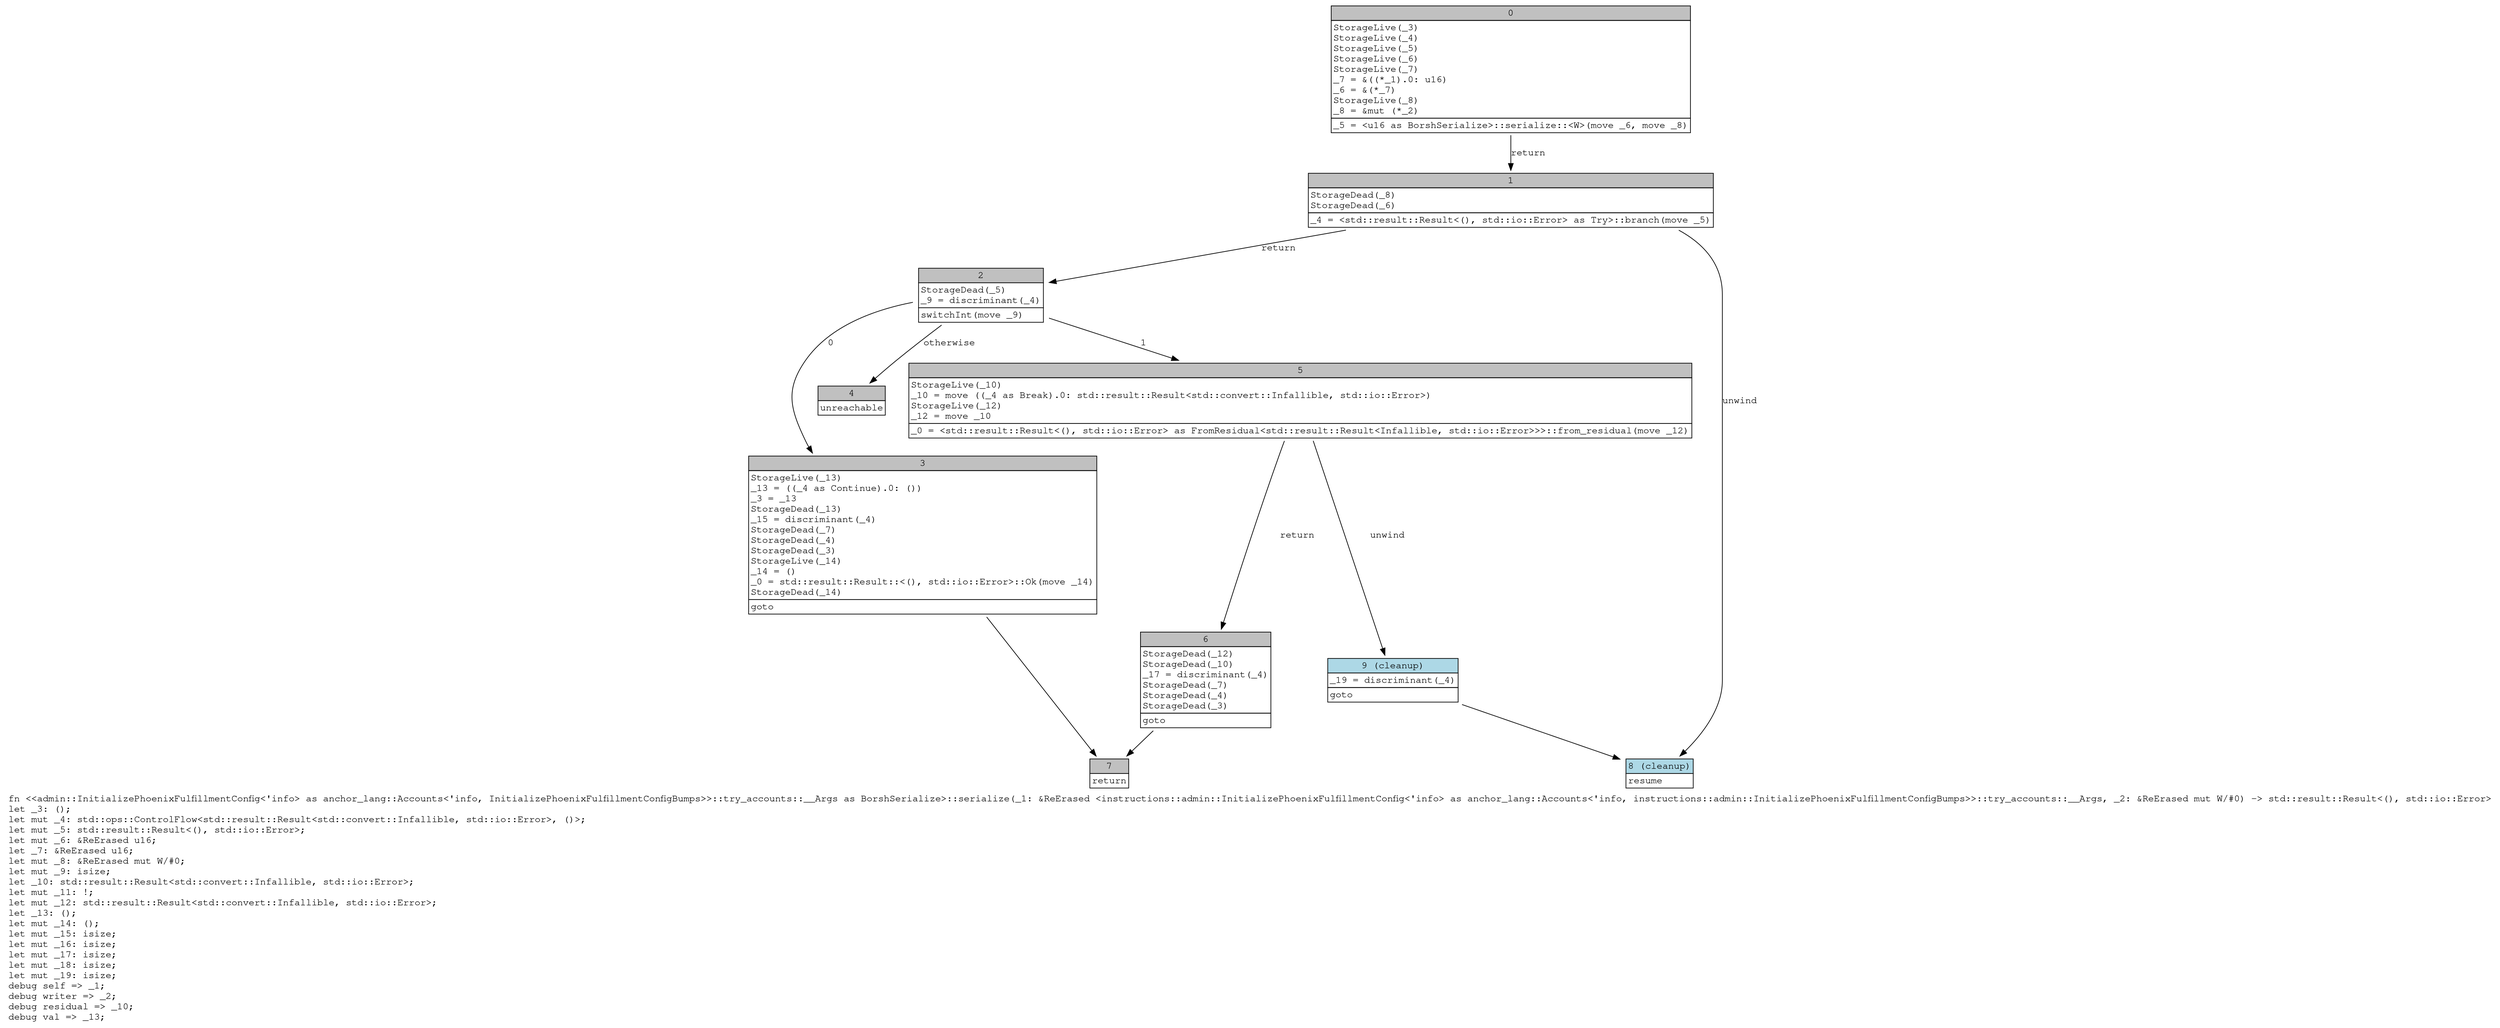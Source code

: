 digraph Mir_0_6164 {
    graph [fontname="Courier, monospace"];
    node [fontname="Courier, monospace"];
    edge [fontname="Courier, monospace"];
    label=<fn &lt;&lt;admin::InitializePhoenixFulfillmentConfig&lt;'info&gt; as anchor_lang::Accounts&lt;'info, InitializePhoenixFulfillmentConfigBumps&gt;&gt;::try_accounts::__Args as BorshSerialize&gt;::serialize(_1: &amp;ReErased &lt;instructions::admin::InitializePhoenixFulfillmentConfig&lt;'info&gt; as anchor_lang::Accounts&lt;'info, instructions::admin::InitializePhoenixFulfillmentConfigBumps&gt;&gt;::try_accounts::__Args, _2: &amp;ReErased mut W/#0) -&gt; std::result::Result&lt;(), std::io::Error&gt;<br align="left"/>let _3: ();<br align="left"/>let mut _4: std::ops::ControlFlow&lt;std::result::Result&lt;std::convert::Infallible, std::io::Error&gt;, ()&gt;;<br align="left"/>let mut _5: std::result::Result&lt;(), std::io::Error&gt;;<br align="left"/>let mut _6: &amp;ReErased u16;<br align="left"/>let _7: &amp;ReErased u16;<br align="left"/>let mut _8: &amp;ReErased mut W/#0;<br align="left"/>let mut _9: isize;<br align="left"/>let _10: std::result::Result&lt;std::convert::Infallible, std::io::Error&gt;;<br align="left"/>let mut _11: !;<br align="left"/>let mut _12: std::result::Result&lt;std::convert::Infallible, std::io::Error&gt;;<br align="left"/>let _13: ();<br align="left"/>let mut _14: ();<br align="left"/>let mut _15: isize;<br align="left"/>let mut _16: isize;<br align="left"/>let mut _17: isize;<br align="left"/>let mut _18: isize;<br align="left"/>let mut _19: isize;<br align="left"/>debug self =&gt; _1;<br align="left"/>debug writer =&gt; _2;<br align="left"/>debug residual =&gt; _10;<br align="left"/>debug val =&gt; _13;<br align="left"/>>;
    bb0__0_6164 [shape="none", label=<<table border="0" cellborder="1" cellspacing="0"><tr><td bgcolor="gray" align="center" colspan="1">0</td></tr><tr><td align="left" balign="left">StorageLive(_3)<br/>StorageLive(_4)<br/>StorageLive(_5)<br/>StorageLive(_6)<br/>StorageLive(_7)<br/>_7 = &amp;((*_1).0: u16)<br/>_6 = &amp;(*_7)<br/>StorageLive(_8)<br/>_8 = &amp;mut (*_2)<br/></td></tr><tr><td align="left">_5 = &lt;u16 as BorshSerialize&gt;::serialize::&lt;W&gt;(move _6, move _8)</td></tr></table>>];
    bb1__0_6164 [shape="none", label=<<table border="0" cellborder="1" cellspacing="0"><tr><td bgcolor="gray" align="center" colspan="1">1</td></tr><tr><td align="left" balign="left">StorageDead(_8)<br/>StorageDead(_6)<br/></td></tr><tr><td align="left">_4 = &lt;std::result::Result&lt;(), std::io::Error&gt; as Try&gt;::branch(move _5)</td></tr></table>>];
    bb2__0_6164 [shape="none", label=<<table border="0" cellborder="1" cellspacing="0"><tr><td bgcolor="gray" align="center" colspan="1">2</td></tr><tr><td align="left" balign="left">StorageDead(_5)<br/>_9 = discriminant(_4)<br/></td></tr><tr><td align="left">switchInt(move _9)</td></tr></table>>];
    bb3__0_6164 [shape="none", label=<<table border="0" cellborder="1" cellspacing="0"><tr><td bgcolor="gray" align="center" colspan="1">3</td></tr><tr><td align="left" balign="left">StorageLive(_13)<br/>_13 = ((_4 as Continue).0: ())<br/>_3 = _13<br/>StorageDead(_13)<br/>_15 = discriminant(_4)<br/>StorageDead(_7)<br/>StorageDead(_4)<br/>StorageDead(_3)<br/>StorageLive(_14)<br/>_14 = ()<br/>_0 = std::result::Result::&lt;(), std::io::Error&gt;::Ok(move _14)<br/>StorageDead(_14)<br/></td></tr><tr><td align="left">goto</td></tr></table>>];
    bb4__0_6164 [shape="none", label=<<table border="0" cellborder="1" cellspacing="0"><tr><td bgcolor="gray" align="center" colspan="1">4</td></tr><tr><td align="left">unreachable</td></tr></table>>];
    bb5__0_6164 [shape="none", label=<<table border="0" cellborder="1" cellspacing="0"><tr><td bgcolor="gray" align="center" colspan="1">5</td></tr><tr><td align="left" balign="left">StorageLive(_10)<br/>_10 = move ((_4 as Break).0: std::result::Result&lt;std::convert::Infallible, std::io::Error&gt;)<br/>StorageLive(_12)<br/>_12 = move _10<br/></td></tr><tr><td align="left">_0 = &lt;std::result::Result&lt;(), std::io::Error&gt; as FromResidual&lt;std::result::Result&lt;Infallible, std::io::Error&gt;&gt;&gt;::from_residual(move _12)</td></tr></table>>];
    bb6__0_6164 [shape="none", label=<<table border="0" cellborder="1" cellspacing="0"><tr><td bgcolor="gray" align="center" colspan="1">6</td></tr><tr><td align="left" balign="left">StorageDead(_12)<br/>StorageDead(_10)<br/>_17 = discriminant(_4)<br/>StorageDead(_7)<br/>StorageDead(_4)<br/>StorageDead(_3)<br/></td></tr><tr><td align="left">goto</td></tr></table>>];
    bb7__0_6164 [shape="none", label=<<table border="0" cellborder="1" cellspacing="0"><tr><td bgcolor="gray" align="center" colspan="1">7</td></tr><tr><td align="left">return</td></tr></table>>];
    bb8__0_6164 [shape="none", label=<<table border="0" cellborder="1" cellspacing="0"><tr><td bgcolor="lightblue" align="center" colspan="1">8 (cleanup)</td></tr><tr><td align="left">resume</td></tr></table>>];
    bb9__0_6164 [shape="none", label=<<table border="0" cellborder="1" cellspacing="0"><tr><td bgcolor="lightblue" align="center" colspan="1">9 (cleanup)</td></tr><tr><td align="left" balign="left">_19 = discriminant(_4)<br/></td></tr><tr><td align="left">goto</td></tr></table>>];
    bb0__0_6164 -> bb1__0_6164 [label="return"];
    bb1__0_6164 -> bb2__0_6164 [label="return"];
    bb1__0_6164 -> bb8__0_6164 [label="unwind"];
    bb2__0_6164 -> bb3__0_6164 [label="0"];
    bb2__0_6164 -> bb5__0_6164 [label="1"];
    bb2__0_6164 -> bb4__0_6164 [label="otherwise"];
    bb3__0_6164 -> bb7__0_6164 [label=""];
    bb5__0_6164 -> bb6__0_6164 [label="return"];
    bb5__0_6164 -> bb9__0_6164 [label="unwind"];
    bb6__0_6164 -> bb7__0_6164 [label=""];
    bb9__0_6164 -> bb8__0_6164 [label=""];
}
